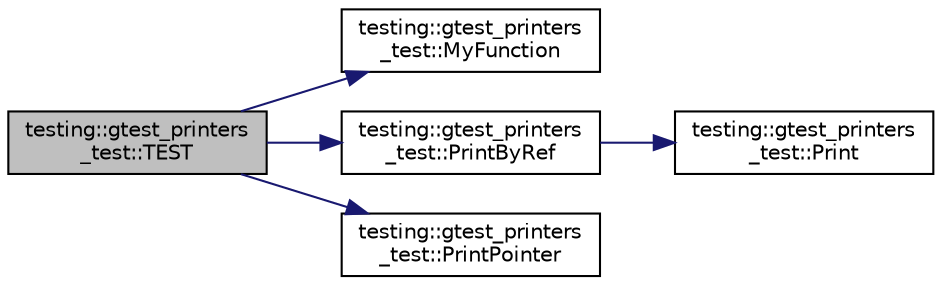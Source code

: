 digraph "testing::gtest_printers_test::TEST"
{
 // LATEX_PDF_SIZE
  bgcolor="transparent";
  edge [fontname="Helvetica",fontsize="10",labelfontname="Helvetica",labelfontsize="10"];
  node [fontname="Helvetica",fontsize="10",shape=record];
  rankdir="LR";
  Node1 [label="testing::gtest_printers\l_test::TEST",height=0.2,width=0.4,color="black", fillcolor="grey75", style="filled", fontcolor="black",tooltip=" "];
  Node1 -> Node2 [color="midnightblue",fontsize="10",style="solid",fontname="Helvetica"];
  Node2 [label="testing::gtest_printers\l_test::MyFunction",height=0.2,width=0.4,color="black",URL="$namespacetesting_1_1gtest__printers__test.html#adf0e590d6776ecb7095a989ff2272d7b",tooltip=" "];
  Node1 -> Node3 [color="midnightblue",fontsize="10",style="solid",fontname="Helvetica"];
  Node3 [label="testing::gtest_printers\l_test::PrintByRef",height=0.2,width=0.4,color="black",URL="$namespacetesting_1_1gtest__printers__test.html#a680e1fd7cfbae100466abe89567a0ee9",tooltip=" "];
  Node3 -> Node4 [color="midnightblue",fontsize="10",style="solid",fontname="Helvetica"];
  Node4 [label="testing::gtest_printers\l_test::Print",height=0.2,width=0.4,color="black",URL="$namespacetesting_1_1gtest__printers__test.html#ab1fefdb330a473343afa3cc6d46a65f6",tooltip=" "];
  Node1 -> Node5 [color="midnightblue",fontsize="10",style="solid",fontname="Helvetica"];
  Node5 [label="testing::gtest_printers\l_test::PrintPointer",height=0.2,width=0.4,color="black",URL="$namespacetesting_1_1gtest__printers__test.html#ac1a9747bc3353294dd18c295a03915e2",tooltip=" "];
}

